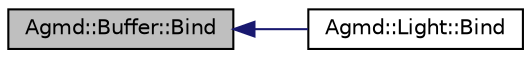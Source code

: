digraph "Agmd::Buffer::Bind"
{
  edge [fontname="Helvetica",fontsize="10",labelfontname="Helvetica",labelfontsize="10"];
  node [fontname="Helvetica",fontsize="10",shape=record];
  rankdir="LR";
  Node1 [label="Agmd::Buffer::Bind",height=0.2,width=0.4,color="black", fillcolor="grey75", style="filled" fontcolor="black"];
  Node1 -> Node2 [dir="back",color="midnightblue",fontsize="10",style="solid",fontname="Helvetica"];
  Node2 [label="Agmd::Light::Bind",height=0.2,width=0.4,color="black", fillcolor="white", style="filled",URL="$class_agmd_1_1_light.html#a9aeead6f02a79f039ce5d65cd922487b"];
}

